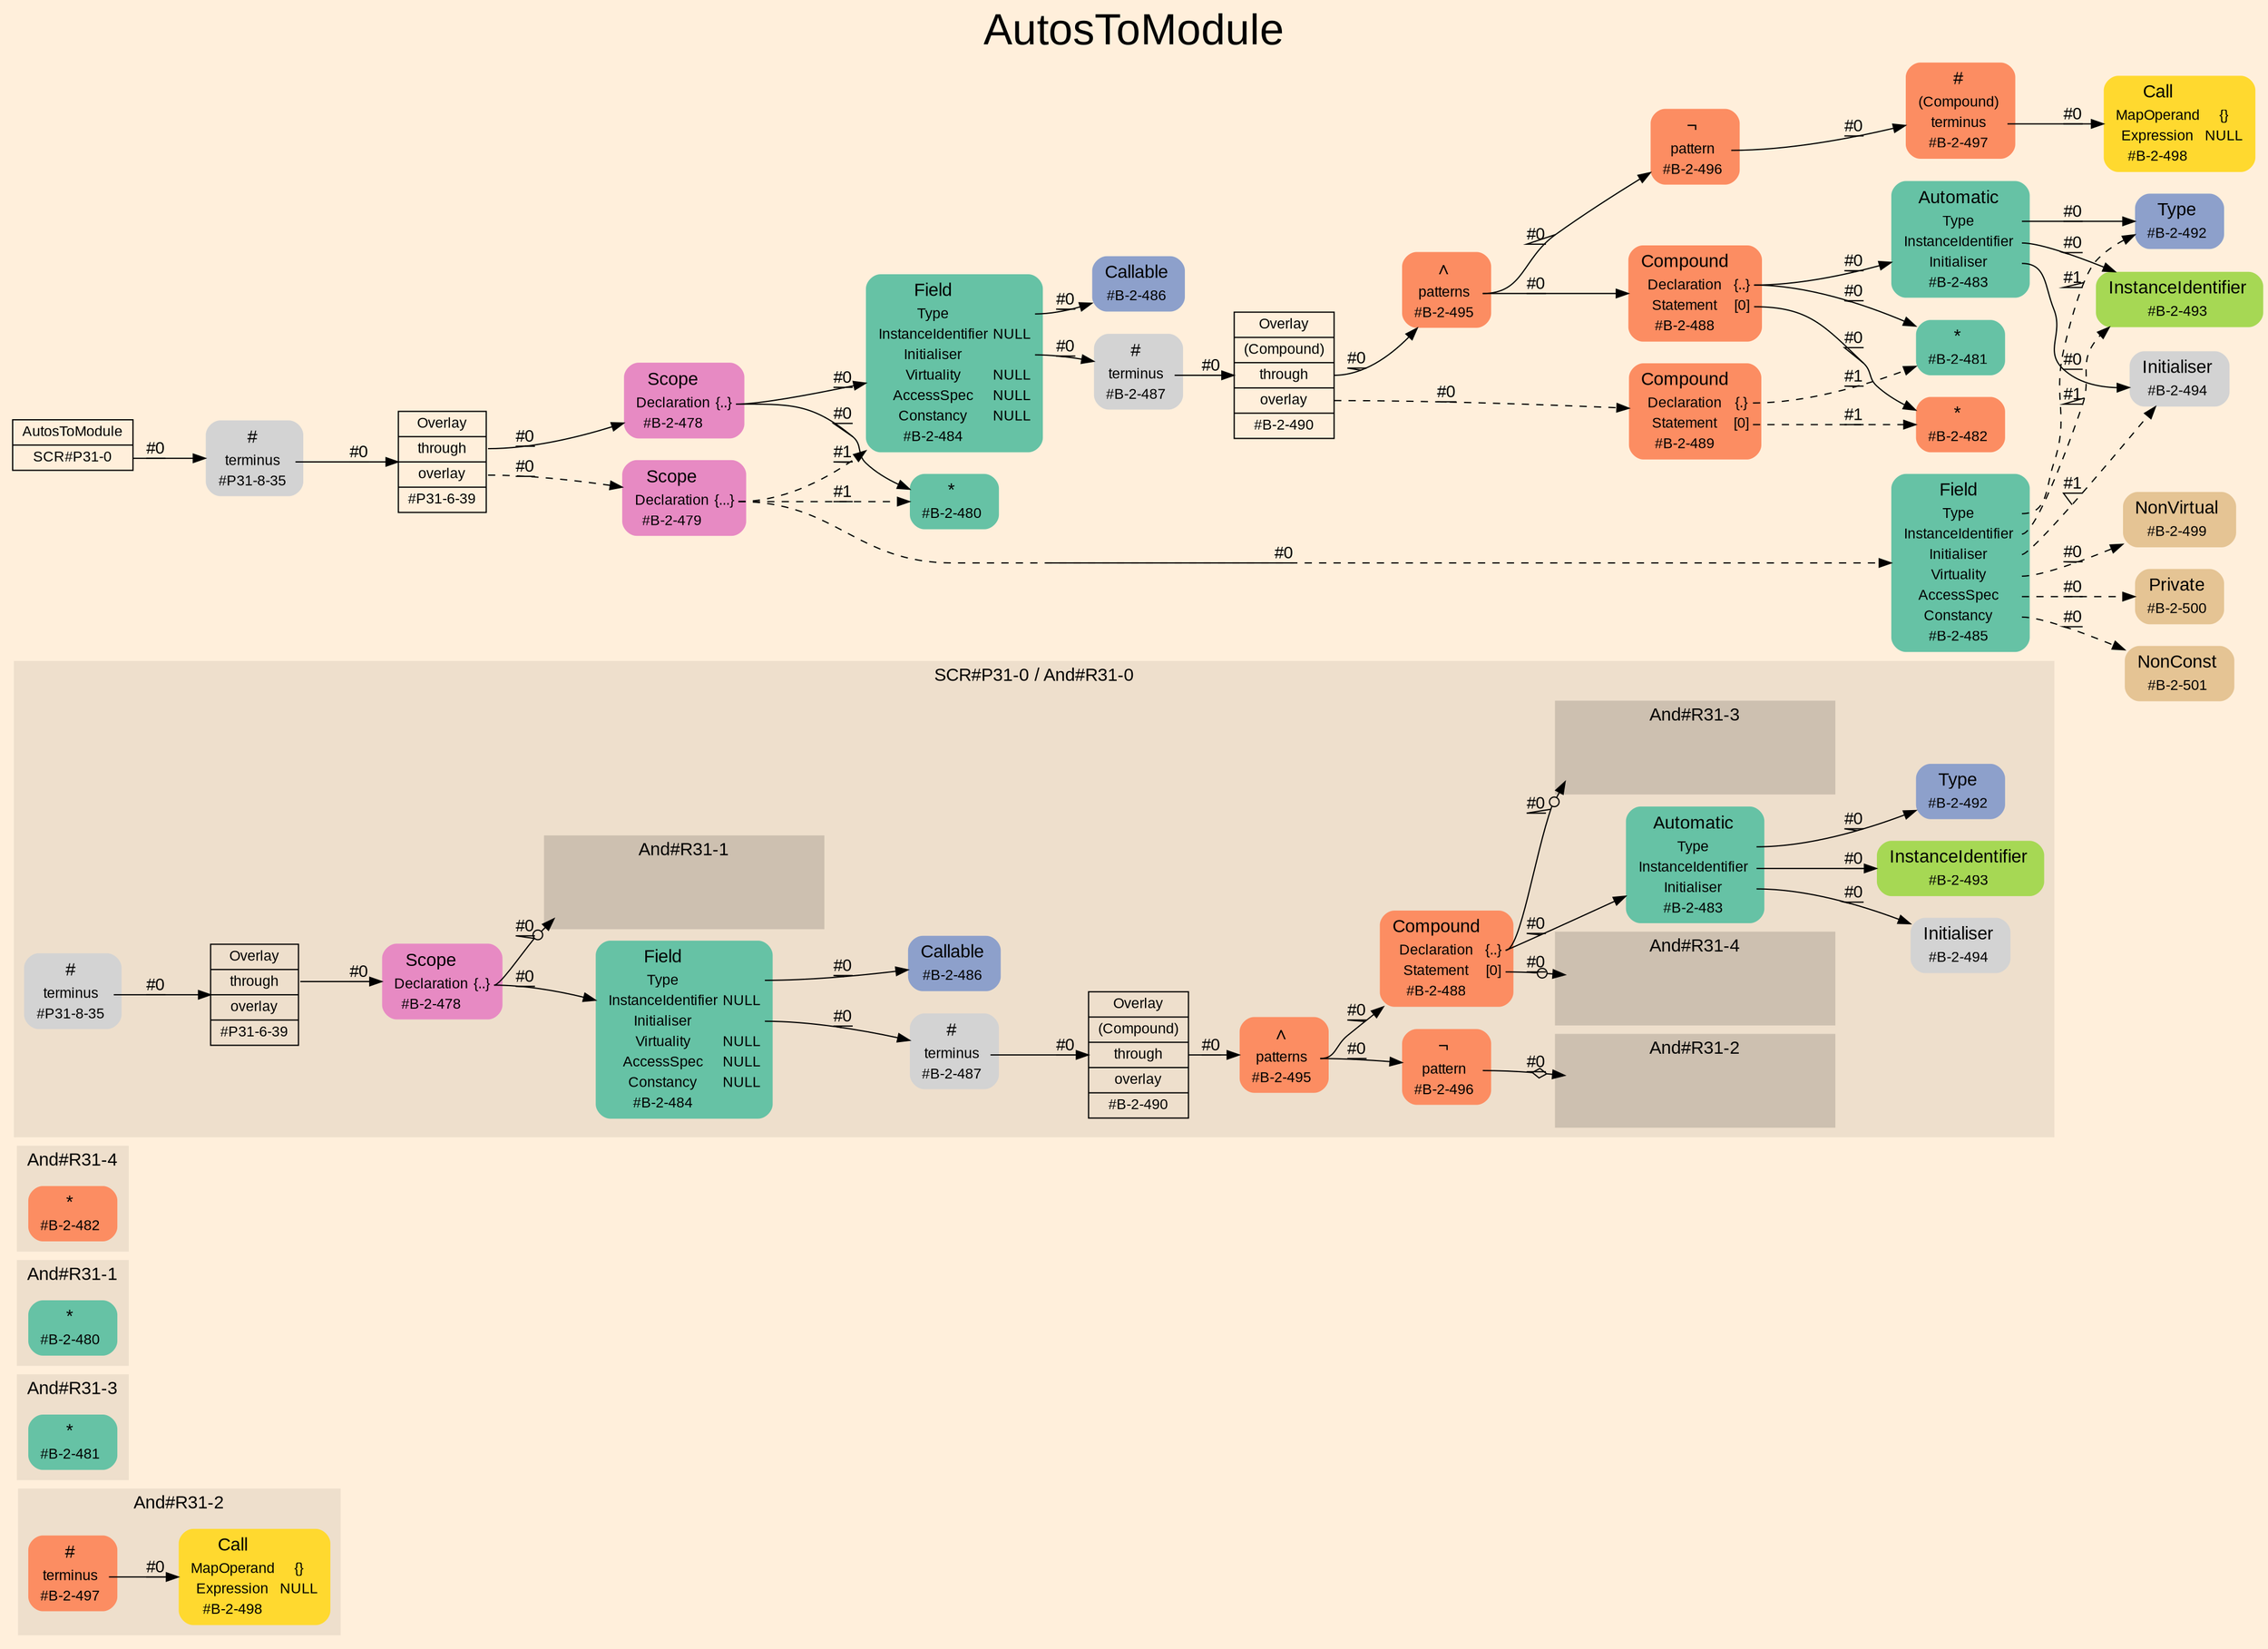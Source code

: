 digraph "AutosToModule" {
label = "AutosToModule"
labelloc = t
fontsize = "36"
graph [
    rankdir = "LR"
    ranksep = 0.3
    bgcolor = antiquewhite1
    color = black
    fontcolor = black
    fontname = "Arial"
];
node [
    fontname = "Arial"
];
edge [
    fontname = "Arial"
];

// -------------------- figure And#R31-2 --------------------
// -------- region And#R31-2 ----------
subgraph "clusterAnd#R31-2" {
    label = "And#R31-2"
    style = "filled"
    color = antiquewhite2
    fontsize = "15"
    "And#R31-2/#B-2-498" [
        // -------- block And#R31-2/#B-2-498 ----------
        shape = "plaintext"
        fillcolor = "/set28/6"
        label = <<TABLE BORDER="0" CELLBORDER="0" CELLSPACING="0">
         <TR><TD><FONT POINT-SIZE="15.0">Call</FONT></TD><TD></TD></TR>
         <TR><TD>MapOperand</TD><TD PORT="port0">{}</TD></TR>
         <TR><TD>Expression</TD><TD PORT="port1">NULL</TD></TR>
         <TR><TD>#B-2-498</TD><TD PORT="port2"></TD></TR>
        </TABLE>>
        style = "rounded,filled"
        fontsize = "12"
    ];
    
    "And#R31-2/#B-2-497" [
        // -------- block And#R31-2/#B-2-497 ----------
        shape = "plaintext"
        fillcolor = "/set28/2"
        label = <<TABLE BORDER="0" CELLBORDER="0" CELLSPACING="0">
         <TR><TD><FONT POINT-SIZE="15.0">#</FONT></TD><TD></TD></TR>
         <TR><TD>terminus</TD><TD PORT="port0"></TD></TR>
         <TR><TD>#B-2-497</TD><TD PORT="port1"></TD></TR>
        </TABLE>>
        style = "rounded,filled"
        fontsize = "12"
    ];
    
}

"And#R31-2/#B-2-497":port0 -> "And#R31-2/#B-2-498" [
    label = "#0"
    decorate = true
    color = black
    fontcolor = black
];


// -------------------- figure And#R31-3 --------------------
// -------- region And#R31-3 ----------
subgraph "clusterAnd#R31-3" {
    label = "And#R31-3"
    style = "filled"
    color = antiquewhite2
    fontsize = "15"
    "And#R31-3/#B-2-481" [
        // -------- block And#R31-3/#B-2-481 ----------
        shape = "plaintext"
        fillcolor = "/set28/1"
        label = <<TABLE BORDER="0" CELLBORDER="0" CELLSPACING="0">
         <TR><TD><FONT POINT-SIZE="15.0">*</FONT></TD><TD></TD></TR>
         <TR><TD>#B-2-481</TD><TD PORT="port0"></TD></TR>
        </TABLE>>
        style = "rounded,filled"
        fontsize = "12"
    ];
    
}


// -------------------- figure And#R31-1 --------------------
// -------- region And#R31-1 ----------
subgraph "clusterAnd#R31-1" {
    label = "And#R31-1"
    style = "filled"
    color = antiquewhite2
    fontsize = "15"
    "And#R31-1/#B-2-480" [
        // -------- block And#R31-1/#B-2-480 ----------
        shape = "plaintext"
        fillcolor = "/set28/1"
        label = <<TABLE BORDER="0" CELLBORDER="0" CELLSPACING="0">
         <TR><TD><FONT POINT-SIZE="15.0">*</FONT></TD><TD></TD></TR>
         <TR><TD>#B-2-480</TD><TD PORT="port0"></TD></TR>
        </TABLE>>
        style = "rounded,filled"
        fontsize = "12"
    ];
    
}


// -------------------- figure And#R31-4 --------------------
// -------- region And#R31-4 ----------
subgraph "clusterAnd#R31-4" {
    label = "And#R31-4"
    style = "filled"
    color = antiquewhite2
    fontsize = "15"
    "And#R31-4/#B-2-482" [
        // -------- block And#R31-4/#B-2-482 ----------
        shape = "plaintext"
        fillcolor = "/set28/2"
        label = <<TABLE BORDER="0" CELLBORDER="0" CELLSPACING="0">
         <TR><TD><FONT POINT-SIZE="15.0">*</FONT></TD><TD></TD></TR>
         <TR><TD>#B-2-482</TD><TD PORT="port0"></TD></TR>
        </TABLE>>
        style = "rounded,filled"
        fontsize = "12"
    ];
    
}


// -------------------- figure And#R31-0 --------------------
// -------- region And#R31-0 ----------
subgraph "clusterAnd#R31-0" {
    label = "SCR#P31-0 / And#R31-0"
    style = "filled"
    color = antiquewhite2
    fontsize = "15"
    "And#R31-0/#B-2-490" [
        // -------- block And#R31-0/#B-2-490 ----------
        shape = "record"
        fillcolor = antiquewhite2
        label = "<fixed> Overlay | <port0> (Compound) | <port1> through | <port2> overlay | <port3> #B-2-490"
        style = "filled"
        fontsize = "12"
        color = black
        fontcolor = black
    ];
    
    "And#R31-0/#B-2-493" [
        // -------- block And#R31-0/#B-2-493 ----------
        shape = "plaintext"
        fillcolor = "/set28/5"
        label = <<TABLE BORDER="0" CELLBORDER="0" CELLSPACING="0">
         <TR><TD><FONT POINT-SIZE="15.0">InstanceIdentifier</FONT></TD><TD></TD></TR>
         <TR><TD>#B-2-493</TD><TD PORT="port0"></TD></TR>
        </TABLE>>
        style = "rounded,filled"
        fontsize = "12"
    ];
    
    "And#R31-0/#P31-6-39" [
        // -------- block And#R31-0/#P31-6-39 ----------
        shape = "record"
        fillcolor = antiquewhite2
        label = "<fixed> Overlay | <port0> through | <port1> overlay | <port2> #P31-6-39"
        style = "filled"
        fontsize = "12"
        color = black
        fontcolor = black
    ];
    
    "And#R31-0/#B-2-478" [
        // -------- block And#R31-0/#B-2-478 ----------
        shape = "plaintext"
        fillcolor = "/set28/4"
        label = <<TABLE BORDER="0" CELLBORDER="0" CELLSPACING="0">
         <TR><TD><FONT POINT-SIZE="15.0">Scope</FONT></TD><TD></TD></TR>
         <TR><TD>Declaration</TD><TD PORT="port0">{..}</TD></TR>
         <TR><TD>#B-2-478</TD><TD PORT="port1"></TD></TR>
        </TABLE>>
        style = "rounded,filled"
        fontsize = "12"
    ];
    
    "And#R31-0/#B-2-496" [
        // -------- block And#R31-0/#B-2-496 ----------
        shape = "plaintext"
        fillcolor = "/set28/2"
        label = <<TABLE BORDER="0" CELLBORDER="0" CELLSPACING="0">
         <TR><TD><FONT POINT-SIZE="15.0">¬</FONT></TD><TD></TD></TR>
         <TR><TD>pattern</TD><TD PORT="port0"></TD></TR>
         <TR><TD>#B-2-496</TD><TD PORT="port1"></TD></TR>
        </TABLE>>
        style = "rounded,filled"
        fontsize = "12"
    ];
    
    "And#R31-0/#B-2-495" [
        // -------- block And#R31-0/#B-2-495 ----------
        shape = "plaintext"
        fillcolor = "/set28/2"
        label = <<TABLE BORDER="0" CELLBORDER="0" CELLSPACING="0">
         <TR><TD><FONT POINT-SIZE="15.0">∧</FONT></TD><TD></TD></TR>
         <TR><TD>patterns</TD><TD PORT="port0"></TD></TR>
         <TR><TD>#B-2-495</TD><TD PORT="port1"></TD></TR>
        </TABLE>>
        style = "rounded,filled"
        fontsize = "12"
    ];
    
    "And#R31-0/#B-2-494" [
        // -------- block And#R31-0/#B-2-494 ----------
        shape = "plaintext"
        label = <<TABLE BORDER="0" CELLBORDER="0" CELLSPACING="0">
         <TR><TD><FONT POINT-SIZE="15.0">Initialiser</FONT></TD><TD></TD></TR>
         <TR><TD>#B-2-494</TD><TD PORT="port0"></TD></TR>
        </TABLE>>
        style = "rounded,filled"
        fontsize = "12"
    ];
    
    "And#R31-0/#B-2-487" [
        // -------- block And#R31-0/#B-2-487 ----------
        shape = "plaintext"
        label = <<TABLE BORDER="0" CELLBORDER="0" CELLSPACING="0">
         <TR><TD><FONT POINT-SIZE="15.0">#</FONT></TD><TD></TD></TR>
         <TR><TD>terminus</TD><TD PORT="port0"></TD></TR>
         <TR><TD>#B-2-487</TD><TD PORT="port1"></TD></TR>
        </TABLE>>
        style = "rounded,filled"
        fontsize = "12"
    ];
    
    "And#R31-0/#B-2-488" [
        // -------- block And#R31-0/#B-2-488 ----------
        shape = "plaintext"
        fillcolor = "/set28/2"
        label = <<TABLE BORDER="0" CELLBORDER="0" CELLSPACING="0">
         <TR><TD><FONT POINT-SIZE="15.0">Compound</FONT></TD><TD></TD></TR>
         <TR><TD>Declaration</TD><TD PORT="port0">{..}</TD></TR>
         <TR><TD>Statement</TD><TD PORT="port1">[0]</TD></TR>
         <TR><TD>#B-2-488</TD><TD PORT="port2"></TD></TR>
        </TABLE>>
        style = "rounded,filled"
        fontsize = "12"
    ];
    
    "And#R31-0/#B-2-492" [
        // -------- block And#R31-0/#B-2-492 ----------
        shape = "plaintext"
        fillcolor = "/set28/3"
        label = <<TABLE BORDER="0" CELLBORDER="0" CELLSPACING="0">
         <TR><TD><FONT POINT-SIZE="15.0">Type</FONT></TD><TD></TD></TR>
         <TR><TD>#B-2-492</TD><TD PORT="port0"></TD></TR>
        </TABLE>>
        style = "rounded,filled"
        fontsize = "12"
    ];
    
    "And#R31-0/#P31-8-35" [
        // -------- block And#R31-0/#P31-8-35 ----------
        shape = "plaintext"
        label = <<TABLE BORDER="0" CELLBORDER="0" CELLSPACING="0">
         <TR><TD><FONT POINT-SIZE="15.0">#</FONT></TD><TD></TD></TR>
         <TR><TD>terminus</TD><TD PORT="port0"></TD></TR>
         <TR><TD>#P31-8-35</TD><TD PORT="port1"></TD></TR>
        </TABLE>>
        style = "rounded,filled"
        fontsize = "12"
    ];
    
    "And#R31-0/#B-2-483" [
        // -------- block And#R31-0/#B-2-483 ----------
        shape = "plaintext"
        fillcolor = "/set28/1"
        label = <<TABLE BORDER="0" CELLBORDER="0" CELLSPACING="0">
         <TR><TD><FONT POINT-SIZE="15.0">Automatic</FONT></TD><TD></TD></TR>
         <TR><TD>Type</TD><TD PORT="port0"></TD></TR>
         <TR><TD>InstanceIdentifier</TD><TD PORT="port1"></TD></TR>
         <TR><TD>Initialiser</TD><TD PORT="port2"></TD></TR>
         <TR><TD>#B-2-483</TD><TD PORT="port3"></TD></TR>
        </TABLE>>
        style = "rounded,filled"
        fontsize = "12"
    ];
    
    "And#R31-0/#B-2-484" [
        // -------- block And#R31-0/#B-2-484 ----------
        shape = "plaintext"
        fillcolor = "/set28/1"
        label = <<TABLE BORDER="0" CELLBORDER="0" CELLSPACING="0">
         <TR><TD><FONT POINT-SIZE="15.0">Field</FONT></TD><TD></TD></TR>
         <TR><TD>Type</TD><TD PORT="port0"></TD></TR>
         <TR><TD>InstanceIdentifier</TD><TD PORT="port1">NULL</TD></TR>
         <TR><TD>Initialiser</TD><TD PORT="port2"></TD></TR>
         <TR><TD>Virtuality</TD><TD PORT="port3">NULL</TD></TR>
         <TR><TD>AccessSpec</TD><TD PORT="port4">NULL</TD></TR>
         <TR><TD>Constancy</TD><TD PORT="port5">NULL</TD></TR>
         <TR><TD>#B-2-484</TD><TD PORT="port6"></TD></TR>
        </TABLE>>
        style = "rounded,filled"
        fontsize = "12"
    ];
    
    "And#R31-0/#B-2-486" [
        // -------- block And#R31-0/#B-2-486 ----------
        shape = "plaintext"
        fillcolor = "/set28/3"
        label = <<TABLE BORDER="0" CELLBORDER="0" CELLSPACING="0">
         <TR><TD><FONT POINT-SIZE="15.0">Callable</FONT></TD><TD></TD></TR>
         <TR><TD>#B-2-486</TD><TD PORT="port0"></TD></TR>
        </TABLE>>
        style = "rounded,filled"
        fontsize = "12"
    ];
    
    // -------- region And#R31-0/And#R31-1 ----------
    subgraph "clusterAnd#R31-0/And#R31-1" {
        label = "And#R31-1"
        style = "filled"
        color = antiquewhite3
        fontsize = "15"
        "And#R31-0/And#R31-1/#B-2-480" [
            // -------- block And#R31-0/And#R31-1/#B-2-480 ----------
            shape = none
            fillcolor = "/set28/1"
            style = "invisible"
        ];
        
    }
    
    // -------- region And#R31-0/And#R31-2 ----------
    subgraph "clusterAnd#R31-0/And#R31-2" {
        label = "And#R31-2"
        style = "filled"
        color = antiquewhite3
        fontsize = "15"
        "And#R31-0/And#R31-2/#B-2-497" [
            // -------- block And#R31-0/And#R31-2/#B-2-497 ----------
            shape = none
            fillcolor = "/set28/2"
            style = "invisible"
        ];
        
    }
    
    // -------- region And#R31-0/And#R31-3 ----------
    subgraph "clusterAnd#R31-0/And#R31-3" {
        label = "And#R31-3"
        style = "filled"
        color = antiquewhite3
        fontsize = "15"
        "And#R31-0/And#R31-3/#B-2-481" [
            // -------- block And#R31-0/And#R31-3/#B-2-481 ----------
            shape = none
            fillcolor = "/set28/1"
            style = "invisible"
        ];
        
    }
    
    // -------- region And#R31-0/And#R31-4 ----------
    subgraph "clusterAnd#R31-0/And#R31-4" {
        label = "And#R31-4"
        style = "filled"
        color = antiquewhite3
        fontsize = "15"
        "And#R31-0/And#R31-4/#B-2-482" [
            // -------- block And#R31-0/And#R31-4/#B-2-482 ----------
            shape = none
            fillcolor = "/set28/2"
            style = "invisible"
        ];
        
    }
    
}

"And#R31-0/#B-2-490":port1 -> "And#R31-0/#B-2-495" [
    label = "#0"
    decorate = true
    color = black
    fontcolor = black
];

"And#R31-0/#P31-6-39":port0 -> "And#R31-0/#B-2-478" [
    label = "#0"
    decorate = true
    color = black
    fontcolor = black
];

"And#R31-0/#B-2-478":port0 -> "And#R31-0/And#R31-1/#B-2-480" [
    arrowhead="normalnoneodot"
    label = "#0"
    decorate = true
    color = black
    fontcolor = black
];

"And#R31-0/#B-2-478":port0 -> "And#R31-0/#B-2-484" [
    label = "#0"
    decorate = true
    color = black
    fontcolor = black
];

"And#R31-0/#B-2-496":port0 -> "And#R31-0/And#R31-2/#B-2-497" [
    arrowhead="normalnoneodiamond"
    label = "#0"
    decorate = true
    color = black
    fontcolor = black
];

"And#R31-0/#B-2-495":port0 -> "And#R31-0/#B-2-496" [
    label = "#0"
    decorate = true
    color = black
    fontcolor = black
];

"And#R31-0/#B-2-495":port0 -> "And#R31-0/#B-2-488" [
    label = "#0"
    decorate = true
    color = black
    fontcolor = black
];

"And#R31-0/#B-2-487":port0 -> "And#R31-0/#B-2-490" [
    label = "#0"
    decorate = true
    color = black
    fontcolor = black
];

"And#R31-0/#B-2-488":port0 -> "And#R31-0/And#R31-3/#B-2-481" [
    arrowhead="normalnoneodot"
    label = "#0"
    decorate = true
    color = black
    fontcolor = black
];

"And#R31-0/#B-2-488":port0 -> "And#R31-0/#B-2-483" [
    label = "#0"
    decorate = true
    color = black
    fontcolor = black
];

"And#R31-0/#B-2-488":port1 -> "And#R31-0/And#R31-4/#B-2-482" [
    arrowhead="normalnoneodot"
    label = "#0"
    decorate = true
    color = black
    fontcolor = black
];

"And#R31-0/#P31-8-35":port0 -> "And#R31-0/#P31-6-39" [
    label = "#0"
    decorate = true
    color = black
    fontcolor = black
];

"And#R31-0/#B-2-483":port0 -> "And#R31-0/#B-2-492" [
    label = "#0"
    decorate = true
    color = black
    fontcolor = black
];

"And#R31-0/#B-2-483":port1 -> "And#R31-0/#B-2-493" [
    label = "#0"
    decorate = true
    color = black
    fontcolor = black
];

"And#R31-0/#B-2-483":port2 -> "And#R31-0/#B-2-494" [
    label = "#0"
    decorate = true
    color = black
    fontcolor = black
];

"And#R31-0/#B-2-484":port0 -> "And#R31-0/#B-2-486" [
    label = "#0"
    decorate = true
    color = black
    fontcolor = black
];

"And#R31-0/#B-2-484":port2 -> "And#R31-0/#B-2-487" [
    label = "#0"
    decorate = true
    color = black
    fontcolor = black
];


// -------------------- transformation figure --------------------
"CR#P31-0" [
    // -------- block CR#P31-0 ----------
    shape = "record"
    fillcolor = antiquewhite1
    label = "<fixed> AutosToModule | <port0> SCR#P31-0"
    style = "filled"
    fontsize = "12"
    color = black
    fontcolor = black
];

"#P31-8-35" [
    // -------- block #P31-8-35 ----------
    shape = "plaintext"
    label = <<TABLE BORDER="0" CELLBORDER="0" CELLSPACING="0">
     <TR><TD><FONT POINT-SIZE="15.0">#</FONT></TD><TD></TD></TR>
     <TR><TD>terminus</TD><TD PORT="port0"></TD></TR>
     <TR><TD>#P31-8-35</TD><TD PORT="port1"></TD></TR>
    </TABLE>>
    style = "rounded,filled"
    fontsize = "12"
];

"#P31-6-39" [
    // -------- block #P31-6-39 ----------
    shape = "record"
    fillcolor = antiquewhite1
    label = "<fixed> Overlay | <port0> through | <port1> overlay | <port2> #P31-6-39"
    style = "filled"
    fontsize = "12"
    color = black
    fontcolor = black
];

"#B-2-478" [
    // -------- block #B-2-478 ----------
    shape = "plaintext"
    fillcolor = "/set28/4"
    label = <<TABLE BORDER="0" CELLBORDER="0" CELLSPACING="0">
     <TR><TD><FONT POINT-SIZE="15.0">Scope</FONT></TD><TD></TD></TR>
     <TR><TD>Declaration</TD><TD PORT="port0">{..}</TD></TR>
     <TR><TD>#B-2-478</TD><TD PORT="port1"></TD></TR>
    </TABLE>>
    style = "rounded,filled"
    fontsize = "12"
];

"#B-2-480" [
    // -------- block #B-2-480 ----------
    shape = "plaintext"
    fillcolor = "/set28/1"
    label = <<TABLE BORDER="0" CELLBORDER="0" CELLSPACING="0">
     <TR><TD><FONT POINT-SIZE="15.0">*</FONT></TD><TD></TD></TR>
     <TR><TD>#B-2-480</TD><TD PORT="port0"></TD></TR>
    </TABLE>>
    style = "rounded,filled"
    fontsize = "12"
];

"#B-2-484" [
    // -------- block #B-2-484 ----------
    shape = "plaintext"
    fillcolor = "/set28/1"
    label = <<TABLE BORDER="0" CELLBORDER="0" CELLSPACING="0">
     <TR><TD><FONT POINT-SIZE="15.0">Field</FONT></TD><TD></TD></TR>
     <TR><TD>Type</TD><TD PORT="port0"></TD></TR>
     <TR><TD>InstanceIdentifier</TD><TD PORT="port1">NULL</TD></TR>
     <TR><TD>Initialiser</TD><TD PORT="port2"></TD></TR>
     <TR><TD>Virtuality</TD><TD PORT="port3">NULL</TD></TR>
     <TR><TD>AccessSpec</TD><TD PORT="port4">NULL</TD></TR>
     <TR><TD>Constancy</TD><TD PORT="port5">NULL</TD></TR>
     <TR><TD>#B-2-484</TD><TD PORT="port6"></TD></TR>
    </TABLE>>
    style = "rounded,filled"
    fontsize = "12"
];

"#B-2-486" [
    // -------- block #B-2-486 ----------
    shape = "plaintext"
    fillcolor = "/set28/3"
    label = <<TABLE BORDER="0" CELLBORDER="0" CELLSPACING="0">
     <TR><TD><FONT POINT-SIZE="15.0">Callable</FONT></TD><TD></TD></TR>
     <TR><TD>#B-2-486</TD><TD PORT="port0"></TD></TR>
    </TABLE>>
    style = "rounded,filled"
    fontsize = "12"
];

"#B-2-487" [
    // -------- block #B-2-487 ----------
    shape = "plaintext"
    label = <<TABLE BORDER="0" CELLBORDER="0" CELLSPACING="0">
     <TR><TD><FONT POINT-SIZE="15.0">#</FONT></TD><TD></TD></TR>
     <TR><TD>terminus</TD><TD PORT="port0"></TD></TR>
     <TR><TD>#B-2-487</TD><TD PORT="port1"></TD></TR>
    </TABLE>>
    style = "rounded,filled"
    fontsize = "12"
];

"#B-2-490" [
    // -------- block #B-2-490 ----------
    shape = "record"
    fillcolor = antiquewhite1
    label = "<fixed> Overlay | <port0> (Compound) | <port1> through | <port2> overlay | <port3> #B-2-490"
    style = "filled"
    fontsize = "12"
    color = black
    fontcolor = black
];

"#B-2-495" [
    // -------- block #B-2-495 ----------
    shape = "plaintext"
    fillcolor = "/set28/2"
    label = <<TABLE BORDER="0" CELLBORDER="0" CELLSPACING="0">
     <TR><TD><FONT POINT-SIZE="15.0">∧</FONT></TD><TD></TD></TR>
     <TR><TD>patterns</TD><TD PORT="port0"></TD></TR>
     <TR><TD>#B-2-495</TD><TD PORT="port1"></TD></TR>
    </TABLE>>
    style = "rounded,filled"
    fontsize = "12"
];

"#B-2-496" [
    // -------- block #B-2-496 ----------
    shape = "plaintext"
    fillcolor = "/set28/2"
    label = <<TABLE BORDER="0" CELLBORDER="0" CELLSPACING="0">
     <TR><TD><FONT POINT-SIZE="15.0">¬</FONT></TD><TD></TD></TR>
     <TR><TD>pattern</TD><TD PORT="port0"></TD></TR>
     <TR><TD>#B-2-496</TD><TD PORT="port1"></TD></TR>
    </TABLE>>
    style = "rounded,filled"
    fontsize = "12"
];

"#B-2-497" [
    // -------- block #B-2-497 ----------
    shape = "plaintext"
    fillcolor = "/set28/2"
    label = <<TABLE BORDER="0" CELLBORDER="0" CELLSPACING="0">
     <TR><TD><FONT POINT-SIZE="15.0">#</FONT></TD><TD></TD></TR>
     <TR><TD>(Compound)</TD><TD PORT="port0"></TD></TR>
     <TR><TD>terminus</TD><TD PORT="port1"></TD></TR>
     <TR><TD>#B-2-497</TD><TD PORT="port2"></TD></TR>
    </TABLE>>
    style = "rounded,filled"
    fontsize = "12"
];

"#B-2-498" [
    // -------- block #B-2-498 ----------
    shape = "plaintext"
    fillcolor = "/set28/6"
    label = <<TABLE BORDER="0" CELLBORDER="0" CELLSPACING="0">
     <TR><TD><FONT POINT-SIZE="15.0">Call</FONT></TD><TD></TD></TR>
     <TR><TD>MapOperand</TD><TD PORT="port0">{}</TD></TR>
     <TR><TD>Expression</TD><TD PORT="port1">NULL</TD></TR>
     <TR><TD>#B-2-498</TD><TD PORT="port2"></TD></TR>
    </TABLE>>
    style = "rounded,filled"
    fontsize = "12"
];

"#B-2-488" [
    // -------- block #B-2-488 ----------
    shape = "plaintext"
    fillcolor = "/set28/2"
    label = <<TABLE BORDER="0" CELLBORDER="0" CELLSPACING="0">
     <TR><TD><FONT POINT-SIZE="15.0">Compound</FONT></TD><TD></TD></TR>
     <TR><TD>Declaration</TD><TD PORT="port0">{..}</TD></TR>
     <TR><TD>Statement</TD><TD PORT="port1">[0]</TD></TR>
     <TR><TD>#B-2-488</TD><TD PORT="port2"></TD></TR>
    </TABLE>>
    style = "rounded,filled"
    fontsize = "12"
];

"#B-2-481" [
    // -------- block #B-2-481 ----------
    shape = "plaintext"
    fillcolor = "/set28/1"
    label = <<TABLE BORDER="0" CELLBORDER="0" CELLSPACING="0">
     <TR><TD><FONT POINT-SIZE="15.0">*</FONT></TD><TD></TD></TR>
     <TR><TD>#B-2-481</TD><TD PORT="port0"></TD></TR>
    </TABLE>>
    style = "rounded,filled"
    fontsize = "12"
];

"#B-2-483" [
    // -------- block #B-2-483 ----------
    shape = "plaintext"
    fillcolor = "/set28/1"
    label = <<TABLE BORDER="0" CELLBORDER="0" CELLSPACING="0">
     <TR><TD><FONT POINT-SIZE="15.0">Automatic</FONT></TD><TD></TD></TR>
     <TR><TD>Type</TD><TD PORT="port0"></TD></TR>
     <TR><TD>InstanceIdentifier</TD><TD PORT="port1"></TD></TR>
     <TR><TD>Initialiser</TD><TD PORT="port2"></TD></TR>
     <TR><TD>#B-2-483</TD><TD PORT="port3"></TD></TR>
    </TABLE>>
    style = "rounded,filled"
    fontsize = "12"
];

"#B-2-492" [
    // -------- block #B-2-492 ----------
    shape = "plaintext"
    fillcolor = "/set28/3"
    label = <<TABLE BORDER="0" CELLBORDER="0" CELLSPACING="0">
     <TR><TD><FONT POINT-SIZE="15.0">Type</FONT></TD><TD></TD></TR>
     <TR><TD>#B-2-492</TD><TD PORT="port0"></TD></TR>
    </TABLE>>
    style = "rounded,filled"
    fontsize = "12"
];

"#B-2-493" [
    // -------- block #B-2-493 ----------
    shape = "plaintext"
    fillcolor = "/set28/5"
    label = <<TABLE BORDER="0" CELLBORDER="0" CELLSPACING="0">
     <TR><TD><FONT POINT-SIZE="15.0">InstanceIdentifier</FONT></TD><TD></TD></TR>
     <TR><TD>#B-2-493</TD><TD PORT="port0"></TD></TR>
    </TABLE>>
    style = "rounded,filled"
    fontsize = "12"
];

"#B-2-494" [
    // -------- block #B-2-494 ----------
    shape = "plaintext"
    label = <<TABLE BORDER="0" CELLBORDER="0" CELLSPACING="0">
     <TR><TD><FONT POINT-SIZE="15.0">Initialiser</FONT></TD><TD></TD></TR>
     <TR><TD>#B-2-494</TD><TD PORT="port0"></TD></TR>
    </TABLE>>
    style = "rounded,filled"
    fontsize = "12"
];

"#B-2-482" [
    // -------- block #B-2-482 ----------
    shape = "plaintext"
    fillcolor = "/set28/2"
    label = <<TABLE BORDER="0" CELLBORDER="0" CELLSPACING="0">
     <TR><TD><FONT POINT-SIZE="15.0">*</FONT></TD><TD></TD></TR>
     <TR><TD>#B-2-482</TD><TD PORT="port0"></TD></TR>
    </TABLE>>
    style = "rounded,filled"
    fontsize = "12"
];

"#B-2-489" [
    // -------- block #B-2-489 ----------
    shape = "plaintext"
    fillcolor = "/set28/2"
    label = <<TABLE BORDER="0" CELLBORDER="0" CELLSPACING="0">
     <TR><TD><FONT POINT-SIZE="15.0">Compound</FONT></TD><TD></TD></TR>
     <TR><TD>Declaration</TD><TD PORT="port0">{.}</TD></TR>
     <TR><TD>Statement</TD><TD PORT="port1">[0]</TD></TR>
     <TR><TD>#B-2-489</TD><TD PORT="port2"></TD></TR>
    </TABLE>>
    style = "rounded,filled"
    fontsize = "12"
];

"#B-2-479" [
    // -------- block #B-2-479 ----------
    shape = "plaintext"
    fillcolor = "/set28/4"
    label = <<TABLE BORDER="0" CELLBORDER="0" CELLSPACING="0">
     <TR><TD><FONT POINT-SIZE="15.0">Scope</FONT></TD><TD></TD></TR>
     <TR><TD>Declaration</TD><TD PORT="port0">{...}</TD></TR>
     <TR><TD>#B-2-479</TD><TD PORT="port1"></TD></TR>
    </TABLE>>
    style = "rounded,filled"
    fontsize = "12"
];

"#B-2-485" [
    // -------- block #B-2-485 ----------
    shape = "plaintext"
    fillcolor = "/set28/1"
    label = <<TABLE BORDER="0" CELLBORDER="0" CELLSPACING="0">
     <TR><TD><FONT POINT-SIZE="15.0">Field</FONT></TD><TD></TD></TR>
     <TR><TD>Type</TD><TD PORT="port0"></TD></TR>
     <TR><TD>InstanceIdentifier</TD><TD PORT="port1"></TD></TR>
     <TR><TD>Initialiser</TD><TD PORT="port2"></TD></TR>
     <TR><TD>Virtuality</TD><TD PORT="port3"></TD></TR>
     <TR><TD>AccessSpec</TD><TD PORT="port4"></TD></TR>
     <TR><TD>Constancy</TD><TD PORT="port5"></TD></TR>
     <TR><TD>#B-2-485</TD><TD PORT="port6"></TD></TR>
    </TABLE>>
    style = "rounded,filled"
    fontsize = "12"
];

"#B-2-499" [
    // -------- block #B-2-499 ----------
    shape = "plaintext"
    fillcolor = "/set28/7"
    label = <<TABLE BORDER="0" CELLBORDER="0" CELLSPACING="0">
     <TR><TD><FONT POINT-SIZE="15.0">NonVirtual</FONT></TD><TD></TD></TR>
     <TR><TD>#B-2-499</TD><TD PORT="port0"></TD></TR>
    </TABLE>>
    style = "rounded,filled"
    fontsize = "12"
];

"#B-2-500" [
    // -------- block #B-2-500 ----------
    shape = "plaintext"
    fillcolor = "/set28/7"
    label = <<TABLE BORDER="0" CELLBORDER="0" CELLSPACING="0">
     <TR><TD><FONT POINT-SIZE="15.0">Private</FONT></TD><TD></TD></TR>
     <TR><TD>#B-2-500</TD><TD PORT="port0"></TD></TR>
    </TABLE>>
    style = "rounded,filled"
    fontsize = "12"
];

"#B-2-501" [
    // -------- block #B-2-501 ----------
    shape = "plaintext"
    fillcolor = "/set28/7"
    label = <<TABLE BORDER="0" CELLBORDER="0" CELLSPACING="0">
     <TR><TD><FONT POINT-SIZE="15.0">NonConst</FONT></TD><TD></TD></TR>
     <TR><TD>#B-2-501</TD><TD PORT="port0"></TD></TR>
    </TABLE>>
    style = "rounded,filled"
    fontsize = "12"
];

"CR#P31-0":port0 -> "#P31-8-35" [
    label = "#0"
    decorate = true
    color = black
    fontcolor = black
];

"#P31-8-35":port0 -> "#P31-6-39" [
    label = "#0"
    decorate = true
    color = black
    fontcolor = black
];

"#P31-6-39":port0 -> "#B-2-478" [
    label = "#0"
    decorate = true
    color = black
    fontcolor = black
];

"#P31-6-39":port1 -> "#B-2-479" [
    style="dashed"
    label = "#0"
    decorate = true
    color = black
    fontcolor = black
];

"#B-2-478":port0 -> "#B-2-480" [
    label = "#0"
    decorate = true
    color = black
    fontcolor = black
];

"#B-2-478":port0 -> "#B-2-484" [
    label = "#0"
    decorate = true
    color = black
    fontcolor = black
];

"#B-2-484":port0 -> "#B-2-486" [
    label = "#0"
    decorate = true
    color = black
    fontcolor = black
];

"#B-2-484":port2 -> "#B-2-487" [
    label = "#0"
    decorate = true
    color = black
    fontcolor = black
];

"#B-2-487":port0 -> "#B-2-490" [
    label = "#0"
    decorate = true
    color = black
    fontcolor = black
];

"#B-2-490":port1 -> "#B-2-495" [
    label = "#0"
    decorate = true
    color = black
    fontcolor = black
];

"#B-2-490":port2 -> "#B-2-489" [
    style="dashed"
    label = "#0"
    decorate = true
    color = black
    fontcolor = black
];

"#B-2-495":port0 -> "#B-2-496" [
    label = "#0"
    decorate = true
    color = black
    fontcolor = black
];

"#B-2-495":port0 -> "#B-2-488" [
    label = "#0"
    decorate = true
    color = black
    fontcolor = black
];

"#B-2-496":port0 -> "#B-2-497" [
    label = "#0"
    decorate = true
    color = black
    fontcolor = black
];

"#B-2-497":port1 -> "#B-2-498" [
    label = "#0"
    decorate = true
    color = black
    fontcolor = black
];

"#B-2-488":port0 -> "#B-2-481" [
    label = "#0"
    decorate = true
    color = black
    fontcolor = black
];

"#B-2-488":port0 -> "#B-2-483" [
    label = "#0"
    decorate = true
    color = black
    fontcolor = black
];

"#B-2-488":port1 -> "#B-2-482" [
    label = "#0"
    decorate = true
    color = black
    fontcolor = black
];

"#B-2-483":port0 -> "#B-2-492" [
    label = "#0"
    decorate = true
    color = black
    fontcolor = black
];

"#B-2-483":port1 -> "#B-2-493" [
    label = "#0"
    decorate = true
    color = black
    fontcolor = black
];

"#B-2-483":port2 -> "#B-2-494" [
    label = "#0"
    decorate = true
    color = black
    fontcolor = black
];

"#B-2-489":port0 -> "#B-2-481" [
    style="dashed"
    label = "#1"
    decorate = true
    color = black
    fontcolor = black
];

"#B-2-489":port1 -> "#B-2-482" [
    style="dashed"
    label = "#1"
    decorate = true
    color = black
    fontcolor = black
];

"#B-2-479":port0 -> "#B-2-480" [
    style="dashed"
    label = "#1"
    decorate = true
    color = black
    fontcolor = black
];

"#B-2-479":port0 -> "#B-2-484" [
    style="dashed"
    label = "#1"
    decorate = true
    color = black
    fontcolor = black
];

"#B-2-479":port0 -> "#B-2-485" [
    style="dashed"
    label = "#0"
    decorate = true
    color = black
    fontcolor = black
];

"#B-2-485":port0 -> "#B-2-492" [
    style="dashed"
    label = "#1"
    decorate = true
    color = black
    fontcolor = black
];

"#B-2-485":port1 -> "#B-2-493" [
    style="dashed"
    label = "#1"
    decorate = true
    color = black
    fontcolor = black
];

"#B-2-485":port2 -> "#B-2-494" [
    style="dashed"
    label = "#1"
    decorate = true
    color = black
    fontcolor = black
];

"#B-2-485":port3 -> "#B-2-499" [
    style="dashed"
    label = "#0"
    decorate = true
    color = black
    fontcolor = black
];

"#B-2-485":port4 -> "#B-2-500" [
    style="dashed"
    label = "#0"
    decorate = true
    color = black
    fontcolor = black
];

"#B-2-485":port5 -> "#B-2-501" [
    style="dashed"
    label = "#0"
    decorate = true
    color = black
    fontcolor = black
];


}
